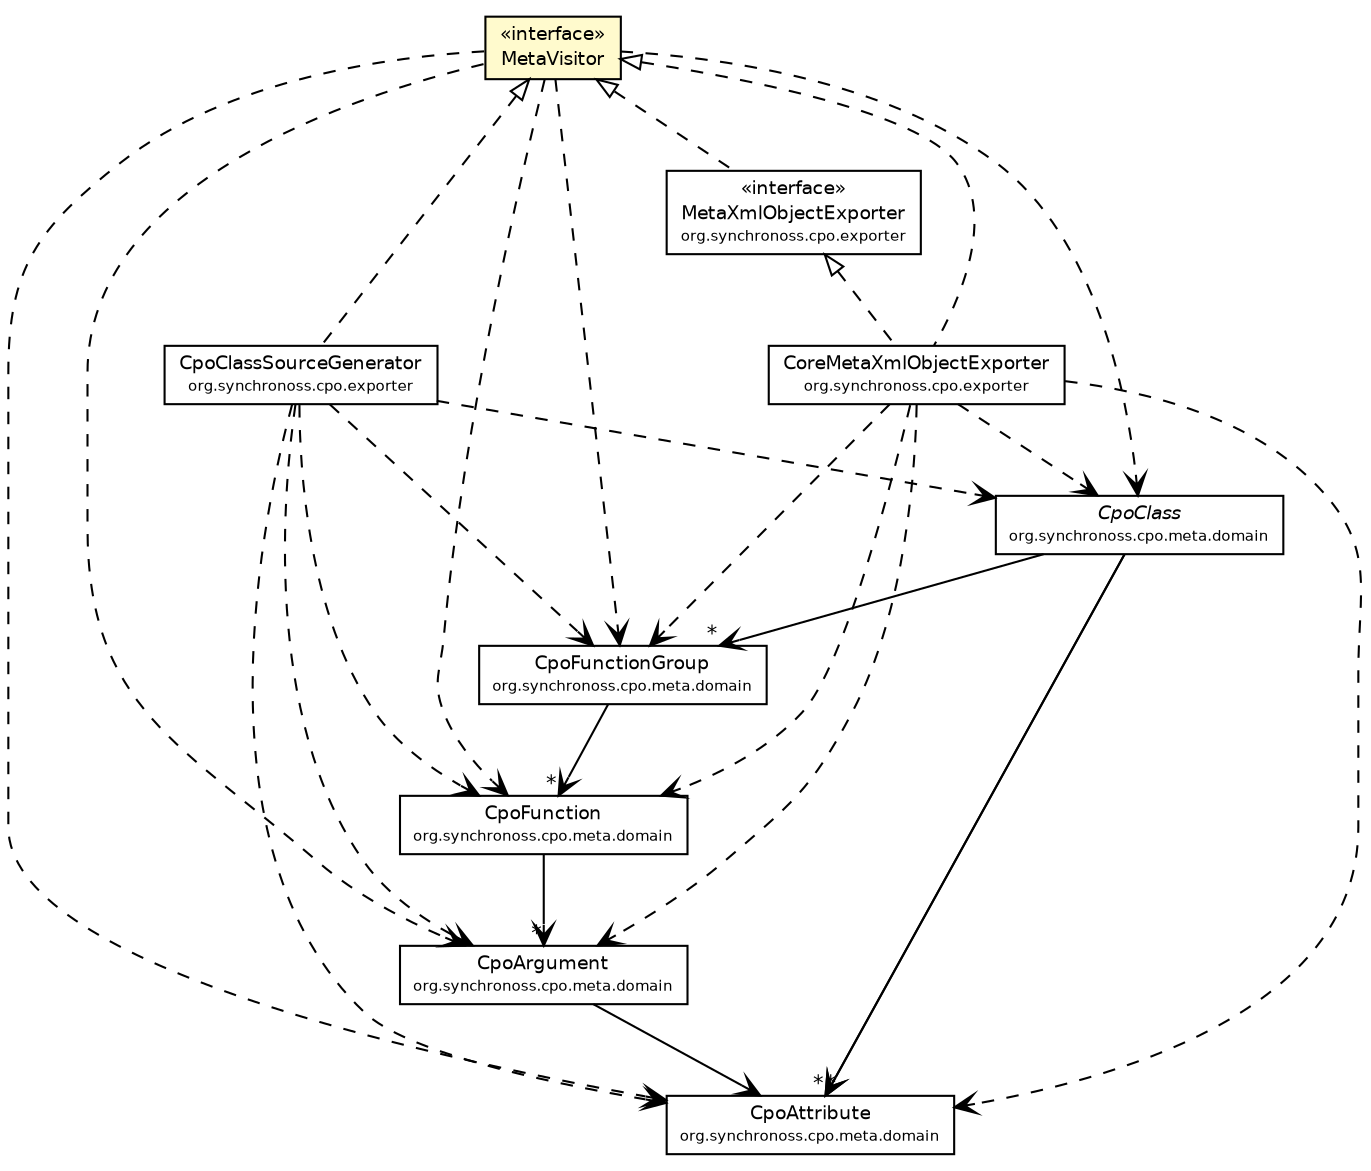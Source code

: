 #!/usr/local/bin/dot
#
# Class diagram 
# Generated by UmlGraph version 4.6 (http://www.spinellis.gr/sw/umlgraph)
#

digraph G {
	edge [fontname="Helvetica",fontsize=10,labelfontname="Helvetica",labelfontsize=10];
	node [fontname="Helvetica",fontsize=10,shape=plaintext];
	// org.synchronoss.cpo.MetaVisitor
	c12750 [label=<<table border="0" cellborder="1" cellspacing="0" cellpadding="2" port="p" bgcolor="lemonChiffon" href="./MetaVisitor.html">
		<tr><td><table border="0" cellspacing="0" cellpadding="1">
			<tr><td> &laquo;interface&raquo; </td></tr>
			<tr><td> MetaVisitor </td></tr>
		</table></td></tr>
		</table>>, fontname="Helvetica", fontcolor="black", fontsize=9.0];
	// org.synchronoss.cpo.exporter.CpoClassSourceGenerator
	c12756 [label=<<table border="0" cellborder="1" cellspacing="0" cellpadding="2" port="p" href="./exporter/CpoClassSourceGenerator.html">
		<tr><td><table border="0" cellspacing="0" cellpadding="1">
			<tr><td> CpoClassSourceGenerator </td></tr>
			<tr><td><font point-size="7.0"> org.synchronoss.cpo.exporter </font></td></tr>
		</table></td></tr>
		</table>>, fontname="Helvetica", fontcolor="black", fontsize=9.0];
	// org.synchronoss.cpo.exporter.CoreMetaXmlObjectExporter
	c12758 [label=<<table border="0" cellborder="1" cellspacing="0" cellpadding="2" port="p" href="./exporter/CoreMetaXmlObjectExporter.html">
		<tr><td><table border="0" cellspacing="0" cellpadding="1">
			<tr><td> CoreMetaXmlObjectExporter </td></tr>
			<tr><td><font point-size="7.0"> org.synchronoss.cpo.exporter </font></td></tr>
		</table></td></tr>
		</table>>, fontname="Helvetica", fontcolor="black", fontsize=9.0];
	// org.synchronoss.cpo.exporter.MetaXmlObjectExporter
	c12759 [label=<<table border="0" cellborder="1" cellspacing="0" cellpadding="2" port="p" href="./exporter/MetaXmlObjectExporter.html">
		<tr><td><table border="0" cellspacing="0" cellpadding="1">
			<tr><td> &laquo;interface&raquo; </td></tr>
			<tr><td> MetaXmlObjectExporter </td></tr>
			<tr><td><font point-size="7.0"> org.synchronoss.cpo.exporter </font></td></tr>
		</table></td></tr>
		</table>>, fontname="Helvetica", fontcolor="black", fontsize=9.0];
	// org.synchronoss.cpo.meta.domain.CpoAttribute
	c12778 [label=<<table border="0" cellborder="1" cellspacing="0" cellpadding="2" port="p" href="./meta/domain/CpoAttribute.html">
		<tr><td><table border="0" cellspacing="0" cellpadding="1">
			<tr><td> CpoAttribute </td></tr>
			<tr><td><font point-size="7.0"> org.synchronoss.cpo.meta.domain </font></td></tr>
		</table></td></tr>
		</table>>, fontname="Helvetica", fontcolor="black", fontsize=9.0];
	// org.synchronoss.cpo.meta.domain.CpoArgument
	c12779 [label=<<table border="0" cellborder="1" cellspacing="0" cellpadding="2" port="p" href="./meta/domain/CpoArgument.html">
		<tr><td><table border="0" cellspacing="0" cellpadding="1">
			<tr><td> CpoArgument </td></tr>
			<tr><td><font point-size="7.0"> org.synchronoss.cpo.meta.domain </font></td></tr>
		</table></td></tr>
		</table>>, fontname="Helvetica", fontcolor="black", fontsize=9.0];
	// org.synchronoss.cpo.meta.domain.CpoFunctionGroup
	c12781 [label=<<table border="0" cellborder="1" cellspacing="0" cellpadding="2" port="p" href="./meta/domain/CpoFunctionGroup.html">
		<tr><td><table border="0" cellspacing="0" cellpadding="1">
			<tr><td> CpoFunctionGroup </td></tr>
			<tr><td><font point-size="7.0"> org.synchronoss.cpo.meta.domain </font></td></tr>
		</table></td></tr>
		</table>>, fontname="Helvetica", fontcolor="black", fontsize=9.0];
	// org.synchronoss.cpo.meta.domain.CpoClass
	c12782 [label=<<table border="0" cellborder="1" cellspacing="0" cellpadding="2" port="p" href="./meta/domain/CpoClass.html">
		<tr><td><table border="0" cellspacing="0" cellpadding="1">
			<tr><td><font face="Helvetica-Oblique"> CpoClass </font></td></tr>
			<tr><td><font point-size="7.0"> org.synchronoss.cpo.meta.domain </font></td></tr>
		</table></td></tr>
		</table>>, fontname="Helvetica", fontcolor="black", fontsize=9.0];
	// org.synchronoss.cpo.meta.domain.CpoFunction
	c12784 [label=<<table border="0" cellborder="1" cellspacing="0" cellpadding="2" port="p" href="./meta/domain/CpoFunction.html">
		<tr><td><table border="0" cellspacing="0" cellpadding="1">
			<tr><td> CpoFunction </td></tr>
			<tr><td><font point-size="7.0"> org.synchronoss.cpo.meta.domain </font></td></tr>
		</table></td></tr>
		</table>>, fontname="Helvetica", fontcolor="black", fontsize=9.0];
	//org.synchronoss.cpo.exporter.CpoClassSourceGenerator implements org.synchronoss.cpo.MetaVisitor
	c12750:p -> c12756:p [dir=back,arrowtail=empty,style=dashed];
	//org.synchronoss.cpo.exporter.CoreMetaXmlObjectExporter implements org.synchronoss.cpo.exporter.MetaXmlObjectExporter
	c12759:p -> c12758:p [dir=back,arrowtail=empty,style=dashed];
	//org.synchronoss.cpo.exporter.CoreMetaXmlObjectExporter implements org.synchronoss.cpo.MetaVisitor
	c12750:p -> c12758:p [dir=back,arrowtail=empty,style=dashed];
	//org.synchronoss.cpo.exporter.MetaXmlObjectExporter implements org.synchronoss.cpo.MetaVisitor
	c12750:p -> c12759:p [dir=back,arrowtail=empty,style=dashed];
	// org.synchronoss.cpo.meta.domain.CpoArgument NAVASSOC org.synchronoss.cpo.meta.domain.CpoAttribute
	c12779:p -> c12778:p [taillabel="", label="", headlabel="", fontname="Helvetica", fontcolor="black", fontsize=10.0, color="black", arrowhead=open];
	// org.synchronoss.cpo.meta.domain.CpoFunctionGroup NAVASSOC org.synchronoss.cpo.meta.domain.CpoFunction
	c12781:p -> c12784:p [taillabel="", label="", headlabel="*", fontname="Helvetica", fontcolor="black", fontsize=10.0, color="black", arrowhead=open];
	// org.synchronoss.cpo.meta.domain.CpoClass NAVASSOC org.synchronoss.cpo.meta.domain.CpoAttribute
	c12782:p -> c12778:p [taillabel="", label="", headlabel="*", fontname="Helvetica", fontcolor="black", fontsize=10.0, color="black", arrowhead=open];
	// org.synchronoss.cpo.meta.domain.CpoClass NAVASSOC org.synchronoss.cpo.meta.domain.CpoAttribute
	c12782:p -> c12778:p [taillabel="", label="", headlabel="*", fontname="Helvetica", fontcolor="black", fontsize=10.0, color="black", arrowhead=open];
	// org.synchronoss.cpo.meta.domain.CpoClass NAVASSOC org.synchronoss.cpo.meta.domain.CpoFunctionGroup
	c12782:p -> c12781:p [taillabel="", label="", headlabel="*", fontname="Helvetica", fontcolor="black", fontsize=10.0, color="black", arrowhead=open];
	// org.synchronoss.cpo.meta.domain.CpoFunction NAVASSOC org.synchronoss.cpo.meta.domain.CpoArgument
	c12784:p -> c12779:p [taillabel="", label="", headlabel="*", fontname="Helvetica", fontcolor="black", fontsize=10.0, color="black", arrowhead=open];
	// org.synchronoss.cpo.MetaVisitor DEPEND org.synchronoss.cpo.meta.domain.CpoFunctionGroup
	c12750:p -> c12781:p [taillabel="", label="", headlabel="", fontname="Helvetica", fontcolor="black", fontsize=10.0, color="black", arrowhead=open, style=dashed];
	// org.synchronoss.cpo.MetaVisitor DEPEND org.synchronoss.cpo.meta.domain.CpoFunction
	c12750:p -> c12784:p [taillabel="", label="", headlabel="", fontname="Helvetica", fontcolor="black", fontsize=10.0, color="black", arrowhead=open, style=dashed];
	// org.synchronoss.cpo.MetaVisitor DEPEND org.synchronoss.cpo.meta.domain.CpoArgument
	c12750:p -> c12779:p [taillabel="", label="", headlabel="", fontname="Helvetica", fontcolor="black", fontsize=10.0, color="black", arrowhead=open, style=dashed];
	// org.synchronoss.cpo.MetaVisitor DEPEND org.synchronoss.cpo.meta.domain.CpoAttribute
	c12750:p -> c12778:p [taillabel="", label="", headlabel="", fontname="Helvetica", fontcolor="black", fontsize=10.0, color="black", arrowhead=open, style=dashed];
	// org.synchronoss.cpo.MetaVisitor DEPEND org.synchronoss.cpo.meta.domain.CpoClass
	c12750:p -> c12782:p [taillabel="", label="", headlabel="", fontname="Helvetica", fontcolor="black", fontsize=10.0, color="black", arrowhead=open, style=dashed];
	// org.synchronoss.cpo.exporter.CpoClassSourceGenerator DEPEND org.synchronoss.cpo.meta.domain.CpoFunctionGroup
	c12756:p -> c12781:p [taillabel="", label="", headlabel="", fontname="Helvetica", fontcolor="black", fontsize=10.0, color="black", arrowhead=open, style=dashed];
	// org.synchronoss.cpo.exporter.CpoClassSourceGenerator DEPEND org.synchronoss.cpo.meta.domain.CpoFunction
	c12756:p -> c12784:p [taillabel="", label="", headlabel="", fontname="Helvetica", fontcolor="black", fontsize=10.0, color="black", arrowhead=open, style=dashed];
	// org.synchronoss.cpo.exporter.CpoClassSourceGenerator DEPEND org.synchronoss.cpo.meta.domain.CpoArgument
	c12756:p -> c12779:p [taillabel="", label="", headlabel="", fontname="Helvetica", fontcolor="black", fontsize=10.0, color="black", arrowhead=open, style=dashed];
	// org.synchronoss.cpo.exporter.CpoClassSourceGenerator DEPEND org.synchronoss.cpo.meta.domain.CpoAttribute
	c12756:p -> c12778:p [taillabel="", label="", headlabel="", fontname="Helvetica", fontcolor="black", fontsize=10.0, color="black", arrowhead=open, style=dashed];
	// org.synchronoss.cpo.exporter.CpoClassSourceGenerator DEPEND org.synchronoss.cpo.meta.domain.CpoClass
	c12756:p -> c12782:p [taillabel="", label="", headlabel="", fontname="Helvetica", fontcolor="black", fontsize=10.0, color="black", arrowhead=open, style=dashed];
	// org.synchronoss.cpo.exporter.CoreMetaXmlObjectExporter DEPEND org.synchronoss.cpo.meta.domain.CpoFunctionGroup
	c12758:p -> c12781:p [taillabel="", label="", headlabel="", fontname="Helvetica", fontcolor="black", fontsize=10.0, color="black", arrowhead=open, style=dashed];
	// org.synchronoss.cpo.exporter.CoreMetaXmlObjectExporter DEPEND org.synchronoss.cpo.meta.domain.CpoFunction
	c12758:p -> c12784:p [taillabel="", label="", headlabel="", fontname="Helvetica", fontcolor="black", fontsize=10.0, color="black", arrowhead=open, style=dashed];
	// org.synchronoss.cpo.exporter.CoreMetaXmlObjectExporter DEPEND org.synchronoss.cpo.meta.domain.CpoArgument
	c12758:p -> c12779:p [taillabel="", label="", headlabel="", fontname="Helvetica", fontcolor="black", fontsize=10.0, color="black", arrowhead=open, style=dashed];
	// org.synchronoss.cpo.exporter.CoreMetaXmlObjectExporter DEPEND org.synchronoss.cpo.meta.domain.CpoAttribute
	c12758:p -> c12778:p [taillabel="", label="", headlabel="", fontname="Helvetica", fontcolor="black", fontsize=10.0, color="black", arrowhead=open, style=dashed];
	// org.synchronoss.cpo.exporter.CoreMetaXmlObjectExporter DEPEND org.synchronoss.cpo.meta.domain.CpoClass
	c12758:p -> c12782:p [taillabel="", label="", headlabel="", fontname="Helvetica", fontcolor="black", fontsize=10.0, color="black", arrowhead=open, style=dashed];
}

